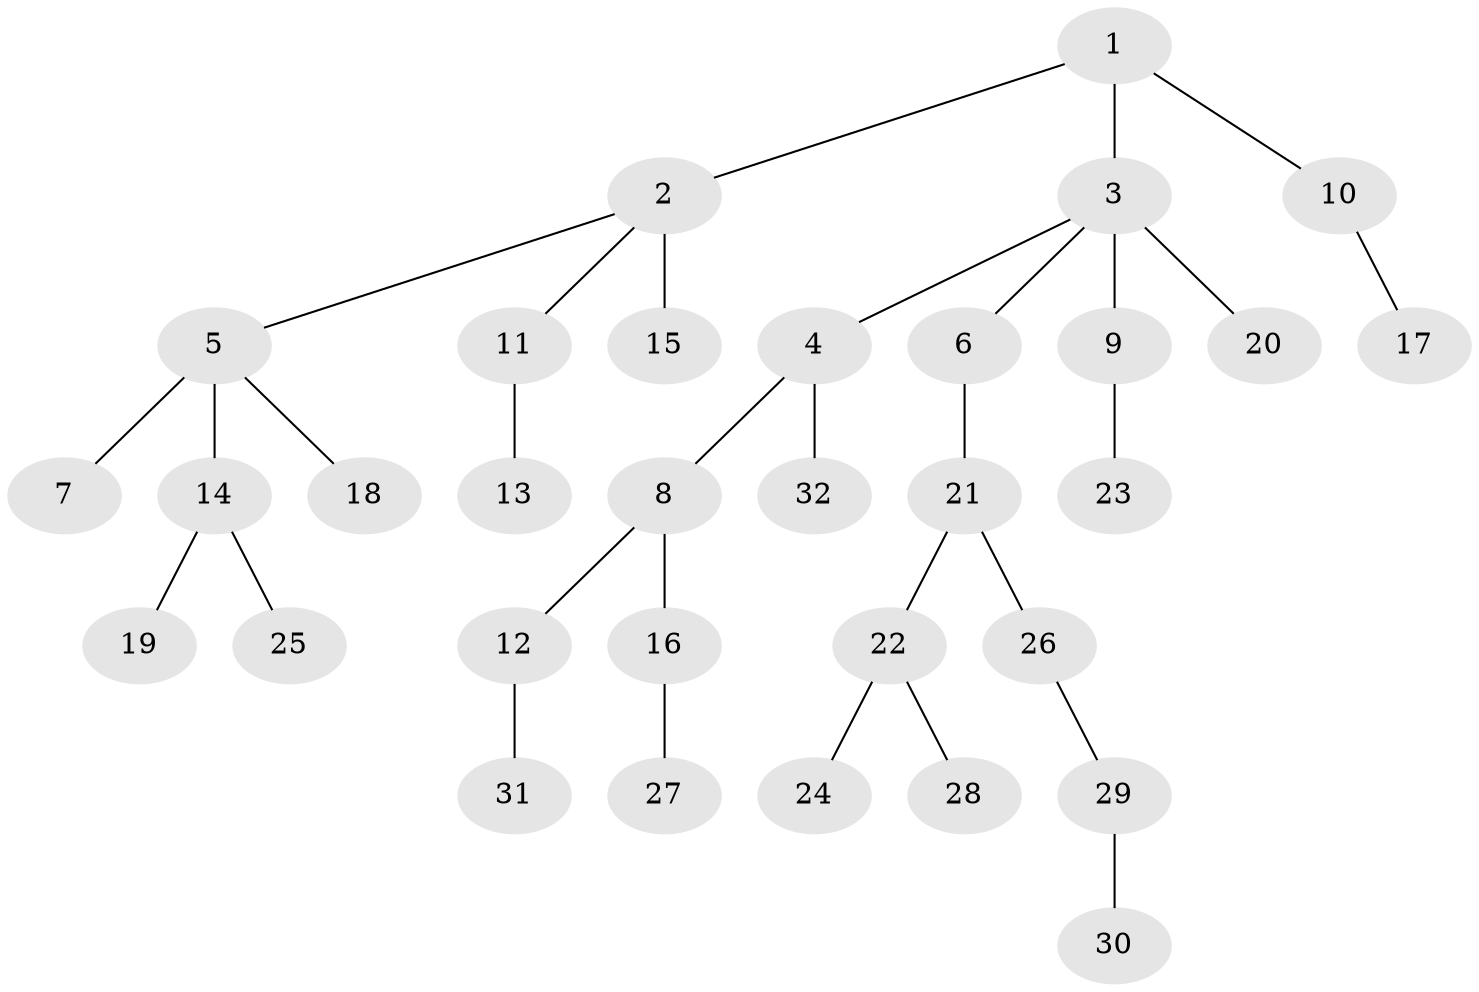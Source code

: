 // original degree distribution, {4: 0.07936507936507936, 7: 0.015873015873015872, 5: 0.031746031746031744, 6: 0.015873015873015872, 3: 0.1111111111111111, 2: 0.20634920634920634, 1: 0.5396825396825397}
// Generated by graph-tools (version 1.1) at 2025/51/03/04/25 22:51:41]
// undirected, 32 vertices, 31 edges
graph export_dot {
  node [color=gray90,style=filled];
  1;
  2;
  3;
  4;
  5;
  6;
  7;
  8;
  9;
  10;
  11;
  12;
  13;
  14;
  15;
  16;
  17;
  18;
  19;
  20;
  21;
  22;
  23;
  24;
  25;
  26;
  27;
  28;
  29;
  30;
  31;
  32;
  1 -- 2 [weight=1.0];
  1 -- 3 [weight=1.0];
  1 -- 10 [weight=1.0];
  2 -- 5 [weight=1.0];
  2 -- 11 [weight=1.0];
  2 -- 15 [weight=3.0];
  3 -- 4 [weight=1.0];
  3 -- 6 [weight=1.0];
  3 -- 9 [weight=2.0];
  3 -- 20 [weight=1.0];
  4 -- 8 [weight=1.0];
  4 -- 32 [weight=1.0];
  5 -- 7 [weight=1.0];
  5 -- 14 [weight=2.0];
  5 -- 18 [weight=1.0];
  6 -- 21 [weight=1.0];
  8 -- 12 [weight=1.0];
  8 -- 16 [weight=1.0];
  9 -- 23 [weight=1.0];
  10 -- 17 [weight=1.0];
  11 -- 13 [weight=1.0];
  12 -- 31 [weight=1.0];
  14 -- 19 [weight=1.0];
  14 -- 25 [weight=1.0];
  16 -- 27 [weight=1.0];
  21 -- 22 [weight=1.0];
  21 -- 26 [weight=2.0];
  22 -- 24 [weight=1.0];
  22 -- 28 [weight=1.0];
  26 -- 29 [weight=1.0];
  29 -- 30 [weight=1.0];
}
